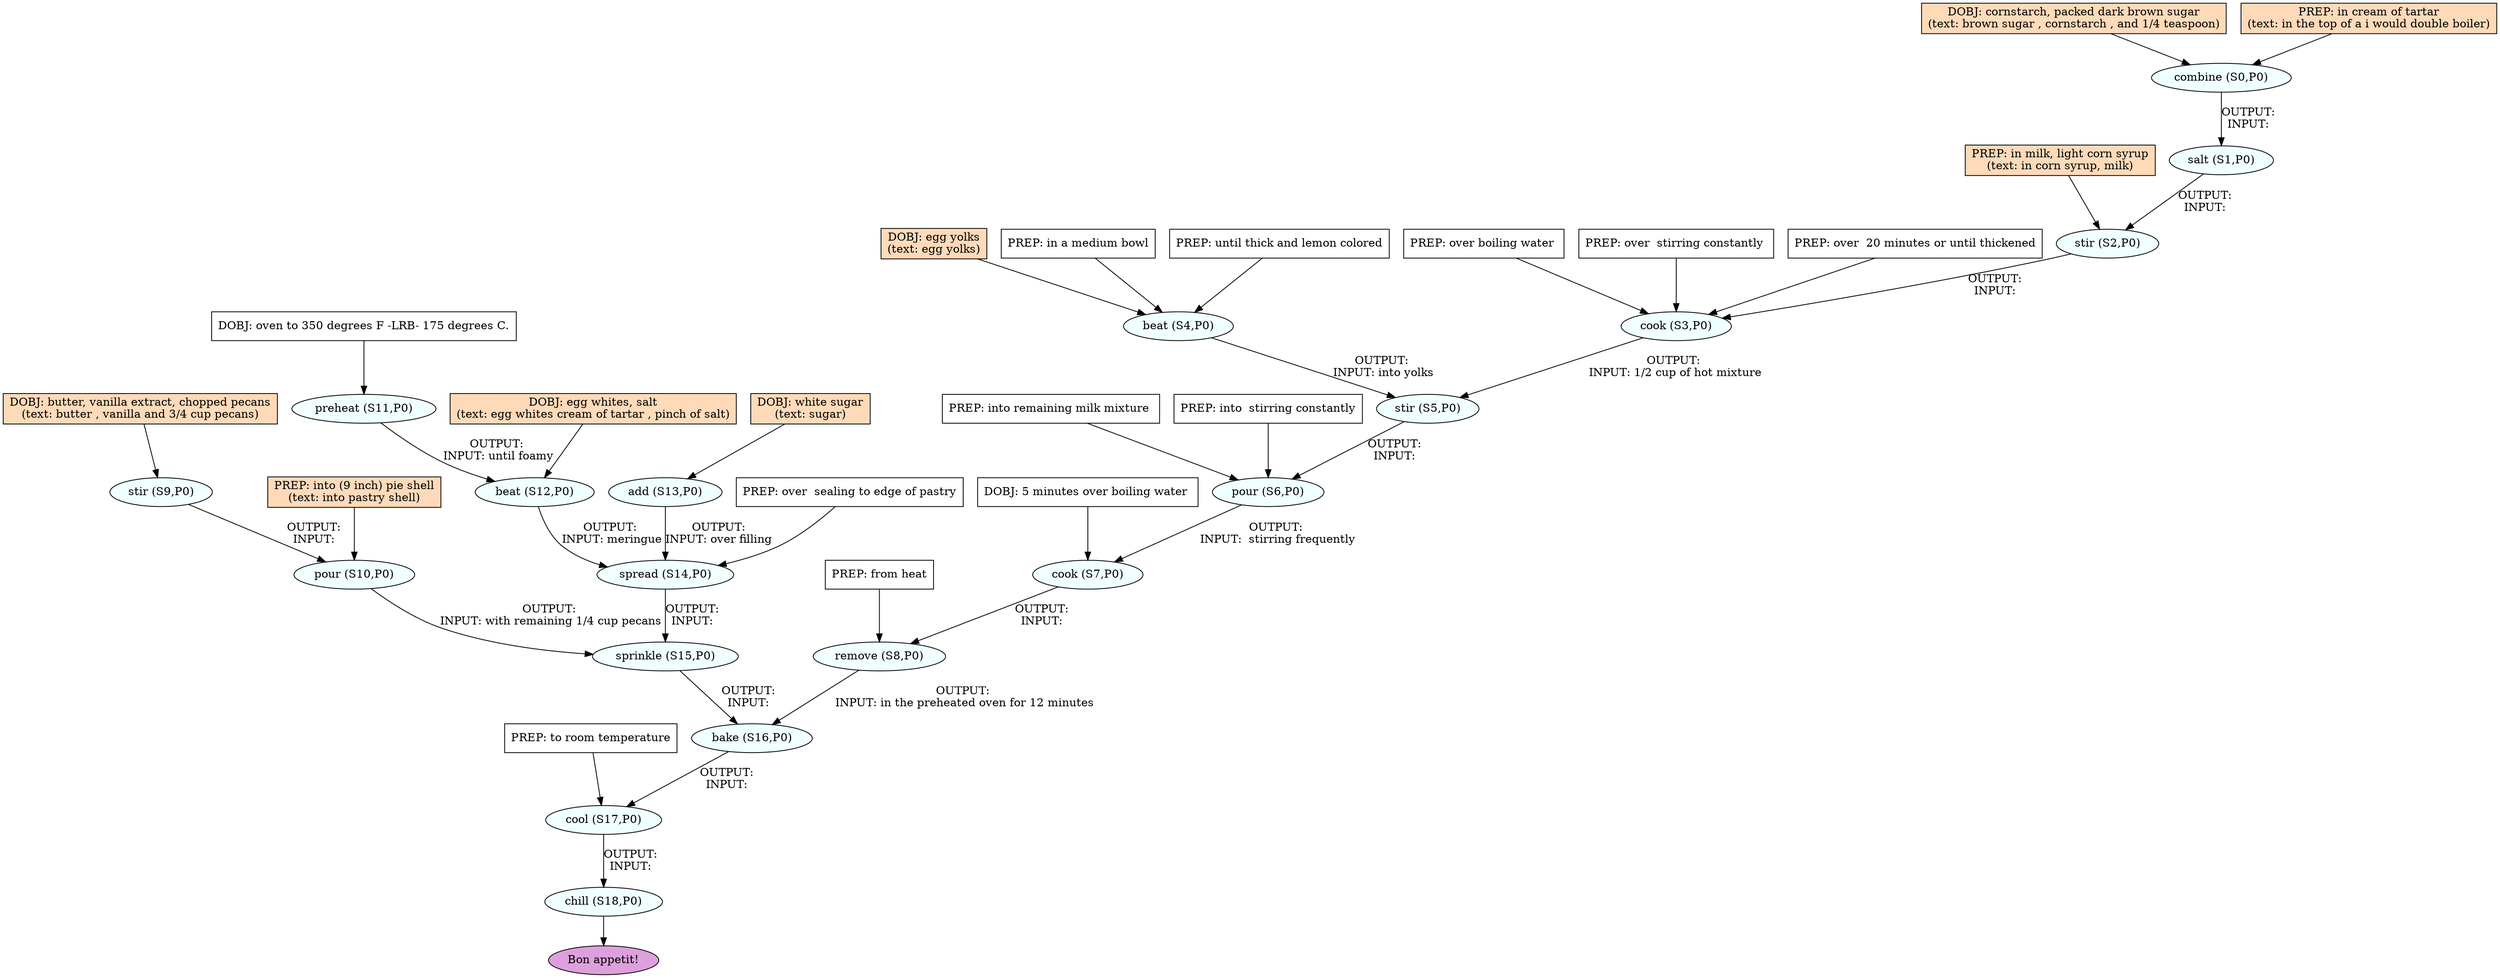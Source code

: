 digraph recipe {
E0[label="combine (S0,P0)", shape=oval, style=filled, fillcolor=azure]
E1[label="salt (S1,P0)", shape=oval, style=filled, fillcolor=azure]
E2[label="stir (S2,P0)", shape=oval, style=filled, fillcolor=azure]
E3[label="cook (S3,P0)", shape=oval, style=filled, fillcolor=azure]
E4[label="beat (S4,P0)", shape=oval, style=filled, fillcolor=azure]
E5[label="stir (S5,P0)", shape=oval, style=filled, fillcolor=azure]
E6[label="pour (S6,P0)", shape=oval, style=filled, fillcolor=azure]
E7[label="cook (S7,P0)", shape=oval, style=filled, fillcolor=azure]
E8[label="remove (S8,P0)", shape=oval, style=filled, fillcolor=azure]
E9[label="stir (S9,P0)", shape=oval, style=filled, fillcolor=azure]
E10[label="pour (S10,P0)", shape=oval, style=filled, fillcolor=azure]
E11[label="preheat (S11,P0)", shape=oval, style=filled, fillcolor=azure]
E12[label="beat (S12,P0)", shape=oval, style=filled, fillcolor=azure]
E13[label="add (S13,P0)", shape=oval, style=filled, fillcolor=azure]
E14[label="spread (S14,P0)", shape=oval, style=filled, fillcolor=azure]
E15[label="sprinkle (S15,P0)", shape=oval, style=filled, fillcolor=azure]
E16[label="bake (S16,P0)", shape=oval, style=filled, fillcolor=azure]
E17[label="cool (S17,P0)", shape=oval, style=filled, fillcolor=azure]
E18[label="chill (S18,P0)", shape=oval, style=filled, fillcolor=azure]
D0[label="DOBJ: cornstarch, packed dark brown sugar
(text: brown sugar , cornstarch , and 1/4 teaspoon)", shape=box, style=filled, fillcolor=peachpuff]
D0 -> E0
P0_0[label="PREP: in cream of tartar
(text: in the top of a i would double boiler)", shape=box, style=filled, fillcolor=peachpuff]
P0_0 -> E0
D13[label="DOBJ: white sugar
(text: sugar)", shape=box, style=filled, fillcolor=peachpuff]
D13 -> E13
D11[label="DOBJ: oven to 350 degrees F -LRB- 175 degrees C.", shape=box, style=filled, fillcolor=white]
D11 -> E11
D4[label="DOBJ: egg yolks
(text: egg yolks)", shape=box, style=filled, fillcolor=peachpuff]
D4 -> E4
P4_0[label="PREP: in a medium bowl", shape=box, style=filled, fillcolor=white]
P4_0 -> E4
P4_1[label="PREP: until thick and lemon colored", shape=box, style=filled, fillcolor=white]
P4_1 -> E4
D9[label="DOBJ: butter, vanilla extract, chopped pecans
(text: butter , vanilla and 3/4 cup pecans)", shape=box, style=filled, fillcolor=peachpuff]
D9 -> E9
E0 -> E1 [label="OUTPUT: 
INPUT: "]
E1 -> E2 [label="OUTPUT: 
INPUT: "]
P2_0_ing[label="PREP: in milk, light corn syrup
(text: in corn syrup, milk)", shape=box, style=filled, fillcolor=peachpuff]
P2_0_ing -> E2
E2 -> E3 [label="OUTPUT: 
INPUT: "]
P3_0_0[label="PREP: over boiling water ", shape=box, style=filled, fillcolor=white]
P3_0_0 -> E3
P3_0_1[label="PREP: over  stirring constantly ", shape=box, style=filled, fillcolor=white]
P3_0_1 -> E3
P3_0_2[label="PREP: over  20 minutes or until thickened", shape=box, style=filled, fillcolor=white]
P3_0_2 -> E3
E3 -> E5 [label="OUTPUT: 
INPUT: 1/2 cup of hot mixture"]
E4 -> E5 [label="OUTPUT: 
INPUT: into yolks"]
E5 -> E6 [label="OUTPUT: 
INPUT: "]
P6_0_0[label="PREP: into remaining milk mixture ", shape=box, style=filled, fillcolor=white]
P6_0_0 -> E6
P6_0_1[label="PREP: into  stirring constantly", shape=box, style=filled, fillcolor=white]
P6_0_1 -> E6
D7_0[label="DOBJ: 5 minutes over boiling water ", shape=box, style=filled, fillcolor=white]
D7_0 -> E7
E6 -> E7 [label="OUTPUT: 
INPUT:  stirring frequently"]
E7 -> E8 [label="OUTPUT: 
INPUT: "]
P8_0_0[label="PREP: from heat", shape=box, style=filled, fillcolor=white]
P8_0_0 -> E8
E9 -> E10 [label="OUTPUT: 
INPUT: "]
P10_0_ing[label="PREP: into (9 inch) pie shell
(text: into pastry shell)", shape=box, style=filled, fillcolor=peachpuff]
P10_0_ing -> E10
D12_ing[label="DOBJ: egg whites, salt
(text: egg whites cream of tartar , pinch of salt)", shape=box, style=filled, fillcolor=peachpuff]
D12_ing -> E12
E11 -> E12 [label="OUTPUT: 
INPUT: until foamy"]
E12 -> E14 [label="OUTPUT: 
INPUT: meringue"]
E13 -> E14 [label="OUTPUT: 
INPUT: over filling "]
P14_0_1[label="PREP: over  sealing to edge of pastry", shape=box, style=filled, fillcolor=white]
P14_0_1 -> E14
E14 -> E15 [label="OUTPUT: 
INPUT: "]
E10 -> E15 [label="OUTPUT: 
INPUT: with remaining 1/4 cup pecans"]
E15 -> E16 [label="OUTPUT: 
INPUT: "]
E8 -> E16 [label="OUTPUT: 
INPUT: in the preheated oven for 12 minutes"]
E16 -> E17 [label="OUTPUT: 
INPUT: "]
P17_0_0[label="PREP: to room temperature", shape=box, style=filled, fillcolor=white]
P17_0_0 -> E17
E17 -> E18 [label="OUTPUT: 
INPUT: "]
EOR[label="Bon appetit!", shape=oval, style=filled, fillcolor=plum]
E18 -> EOR
}

